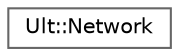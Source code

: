 digraph "Graphical Class Hierarchy"
{
 // LATEX_PDF_SIZE
  bgcolor="transparent";
  edge [fontname=Helvetica,fontsize=10,labelfontname=Helvetica,labelfontsize=10];
  node [fontname=Helvetica,fontsize=10,shape=box,height=0.2,width=0.4];
  rankdir="LR";
  Node0 [id="Node000000",label="Ult::Network",height=0.2,width=0.4,color="grey40", fillcolor="white", style="filled",URL="$class_ult_1_1_network.html",tooltip=" "];
}
